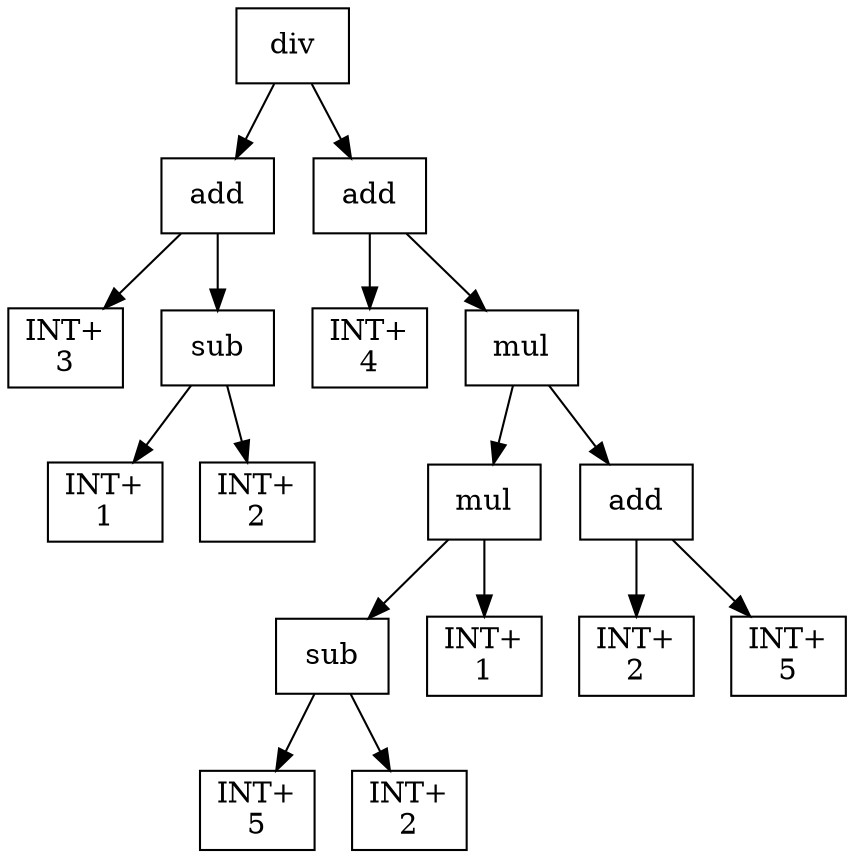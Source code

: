 digraph expr {
  node [shape=box];
  n1 [label="div"];
  n2 [label="add"];
  n3 [label="INT+\n3"];
  n4 [label="sub"];
  n5 [label="INT+\n1"];
  n6 [label="INT+\n2"];
  n4 -> n5;
  n4 -> n6;
  n2 -> n3;
  n2 -> n4;
  n7 [label="add"];
  n8 [label="INT+\n4"];
  n9 [label="mul"];
  n10 [label="mul"];
  n11 [label="sub"];
  n12 [label="INT+\n5"];
  n13 [label="INT+\n2"];
  n11 -> n12;
  n11 -> n13;
  n14 [label="INT+\n1"];
  n10 -> n11;
  n10 -> n14;
  n15 [label="add"];
  n16 [label="INT+\n2"];
  n17 [label="INT+\n5"];
  n15 -> n16;
  n15 -> n17;
  n9 -> n10;
  n9 -> n15;
  n7 -> n8;
  n7 -> n9;
  n1 -> n2;
  n1 -> n7;
}